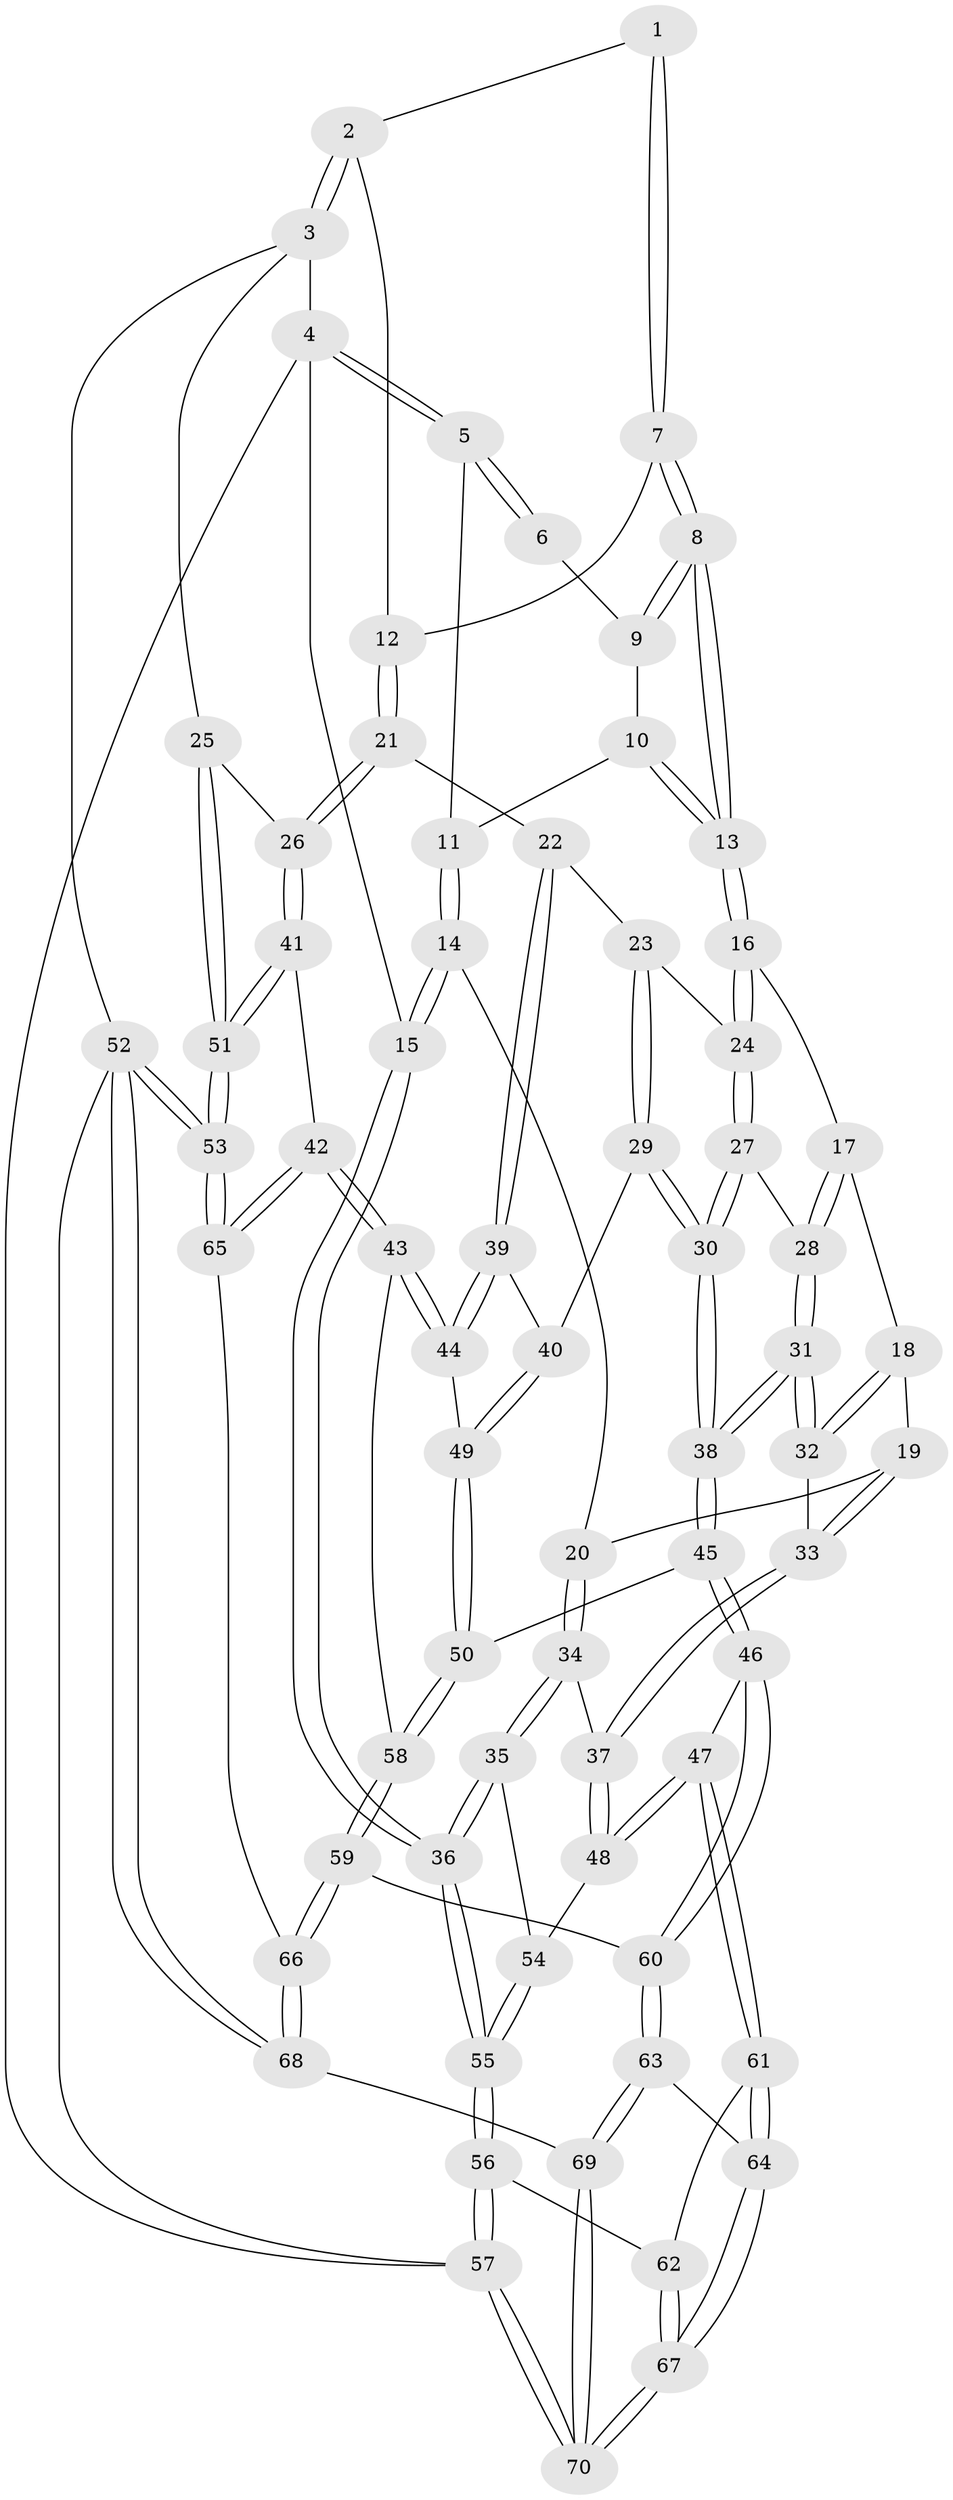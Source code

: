 // Generated by graph-tools (version 1.1) at 2025/16/03/09/25 04:16:52]
// undirected, 70 vertices, 172 edges
graph export_dot {
graph [start="1"]
  node [color=gray90,style=filled];
  1 [pos="+0.5258695051747453+0"];
  2 [pos="+0.943680155939244+0"];
  3 [pos="+1+0"];
  4 [pos="+0+0"];
  5 [pos="+0.10897355660215256+0"];
  6 [pos="+0.4198666087803809+0"];
  7 [pos="+0.5533234930341858+0.11259220288048317"];
  8 [pos="+0.4710634477794433+0.1402167727651897"];
  9 [pos="+0.42418272519550254+0"];
  10 [pos="+0.3098861052736547+0.0918333234663861"];
  11 [pos="+0.1939530761016884+0.050852966497253946"];
  12 [pos="+0.6447520056875153+0.1320240016896349"];
  13 [pos="+0.4356305854265257+0.17752093396036156"];
  14 [pos="+0.16122802496313493+0.18380928736738097"];
  15 [pos="+0+0.2440269714011707"];
  16 [pos="+0.43469868092752934+0.18243474622817626"];
  17 [pos="+0.35364780967174925+0.24844192176763458"];
  18 [pos="+0.20436585885685352+0.23922888351479446"];
  19 [pos="+0.20115616524616883+0.23851733912292458"];
  20 [pos="+0.18499055147501794+0.23261094559649179"];
  21 [pos="+0.6953498556857416+0.22728427198129694"];
  22 [pos="+0.6668896155272148+0.2626917088049456"];
  23 [pos="+0.5272640659835228+0.2850102334600572"];
  24 [pos="+0.481579542836703+0.2571779427180273"];
  25 [pos="+1+0.09918530026912621"];
  26 [pos="+0.9057610241648811+0.25900919853202314"];
  27 [pos="+0.4460818529343651+0.3363079864009425"];
  28 [pos="+0.3569131603069581+0.3129389294183734"];
  29 [pos="+0.5314860082634689+0.3564124605961521"];
  30 [pos="+0.45133404015304973+0.4451616961101772"];
  31 [pos="+0.34402800497697184+0.363214608265289"];
  32 [pos="+0.3144119327944543+0.3644217159535518"];
  33 [pos="+0.27142730589859976+0.38347235259382295"];
  34 [pos="+0.13303956906739134+0.3760613834290023"];
  35 [pos="+0.0068741865503690195+0.42149864797420145"];
  36 [pos="+0+0.46533325954080745"];
  37 [pos="+0.21478025718779511+0.44284002758054397"];
  38 [pos="+0.43095484129082123+0.4971862853241074"];
  39 [pos="+0.6626382638870165+0.2888213944061562"];
  40 [pos="+0.5972235300731525+0.38062218234763884"];
  41 [pos="+0.859453374854403+0.39525397552018293"];
  42 [pos="+0.7989600574282396+0.5484479605236298"];
  43 [pos="+0.7532885833939386+0.5327055635283382"];
  44 [pos="+0.7250829816434928+0.4927741977397996"];
  45 [pos="+0.4314240084351859+0.5063750231205721"];
  46 [pos="+0.38562388971797895+0.5378329786527228"];
  47 [pos="+0.26522650891315497+0.5534130504280277"];
  48 [pos="+0.2595422714420911+0.5482815869739798"];
  49 [pos="+0.6008837693814337+0.40416594365391767"];
  50 [pos="+0.47301634721663366+0.5192531601612282"];
  51 [pos="+1+0.5502238229688493"];
  52 [pos="+1+1"];
  53 [pos="+1+0.8788042072545629"];
  54 [pos="+0.1884859963669245+0.5459285010098173"];
  55 [pos="+0+0.6340529802373208"];
  56 [pos="+0+0.6436132905545133"];
  57 [pos="+0+1"];
  58 [pos="+0.5458137299191594+0.5640326604896589"];
  59 [pos="+0.5566712180783508+0.8012428855743947"];
  60 [pos="+0.42068438514205964+0.8010735501766599"];
  61 [pos="+0.21513661520131036+0.6889152129933371"];
  62 [pos="+0.12431874319846199+0.7079716134518617"];
  63 [pos="+0.3689480445188359+0.8278065098693008"];
  64 [pos="+0.3040813700988362+0.8082032347156207"];
  65 [pos="+0.8798941146166336+0.6924794067607849"];
  66 [pos="+0.5865707421885092+0.8177451547108964"];
  67 [pos="+0.14137057614543558+0.9162125787286773"];
  68 [pos="+0.6400606187972511+1"];
  69 [pos="+0.35720661143265975+1"];
  70 [pos="+0+1"];
  1 -- 2;
  1 -- 7;
  1 -- 7;
  2 -- 3;
  2 -- 3;
  2 -- 12;
  3 -- 4;
  3 -- 25;
  3 -- 52;
  4 -- 5;
  4 -- 5;
  4 -- 15;
  4 -- 57;
  5 -- 6;
  5 -- 6;
  5 -- 11;
  6 -- 9;
  7 -- 8;
  7 -- 8;
  7 -- 12;
  8 -- 9;
  8 -- 9;
  8 -- 13;
  8 -- 13;
  9 -- 10;
  10 -- 11;
  10 -- 13;
  10 -- 13;
  11 -- 14;
  11 -- 14;
  12 -- 21;
  12 -- 21;
  13 -- 16;
  13 -- 16;
  14 -- 15;
  14 -- 15;
  14 -- 20;
  15 -- 36;
  15 -- 36;
  16 -- 17;
  16 -- 24;
  16 -- 24;
  17 -- 18;
  17 -- 28;
  17 -- 28;
  18 -- 19;
  18 -- 32;
  18 -- 32;
  19 -- 20;
  19 -- 33;
  19 -- 33;
  20 -- 34;
  20 -- 34;
  21 -- 22;
  21 -- 26;
  21 -- 26;
  22 -- 23;
  22 -- 39;
  22 -- 39;
  23 -- 24;
  23 -- 29;
  23 -- 29;
  24 -- 27;
  24 -- 27;
  25 -- 26;
  25 -- 51;
  25 -- 51;
  26 -- 41;
  26 -- 41;
  27 -- 28;
  27 -- 30;
  27 -- 30;
  28 -- 31;
  28 -- 31;
  29 -- 30;
  29 -- 30;
  29 -- 40;
  30 -- 38;
  30 -- 38;
  31 -- 32;
  31 -- 32;
  31 -- 38;
  31 -- 38;
  32 -- 33;
  33 -- 37;
  33 -- 37;
  34 -- 35;
  34 -- 35;
  34 -- 37;
  35 -- 36;
  35 -- 36;
  35 -- 54;
  36 -- 55;
  36 -- 55;
  37 -- 48;
  37 -- 48;
  38 -- 45;
  38 -- 45;
  39 -- 40;
  39 -- 44;
  39 -- 44;
  40 -- 49;
  40 -- 49;
  41 -- 42;
  41 -- 51;
  41 -- 51;
  42 -- 43;
  42 -- 43;
  42 -- 65;
  42 -- 65;
  43 -- 44;
  43 -- 44;
  43 -- 58;
  44 -- 49;
  45 -- 46;
  45 -- 46;
  45 -- 50;
  46 -- 47;
  46 -- 60;
  46 -- 60;
  47 -- 48;
  47 -- 48;
  47 -- 61;
  47 -- 61;
  48 -- 54;
  49 -- 50;
  49 -- 50;
  50 -- 58;
  50 -- 58;
  51 -- 53;
  51 -- 53;
  52 -- 53;
  52 -- 53;
  52 -- 68;
  52 -- 68;
  52 -- 57;
  53 -- 65;
  53 -- 65;
  54 -- 55;
  54 -- 55;
  55 -- 56;
  55 -- 56;
  56 -- 57;
  56 -- 57;
  56 -- 62;
  57 -- 70;
  57 -- 70;
  58 -- 59;
  58 -- 59;
  59 -- 60;
  59 -- 66;
  59 -- 66;
  60 -- 63;
  60 -- 63;
  61 -- 62;
  61 -- 64;
  61 -- 64;
  62 -- 67;
  62 -- 67;
  63 -- 64;
  63 -- 69;
  63 -- 69;
  64 -- 67;
  64 -- 67;
  65 -- 66;
  66 -- 68;
  66 -- 68;
  67 -- 70;
  67 -- 70;
  68 -- 69;
  69 -- 70;
  69 -- 70;
}
